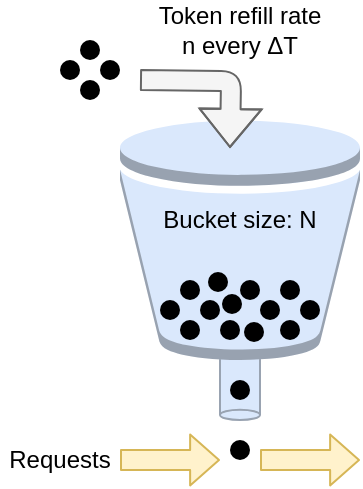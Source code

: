 <mxfile>
    <diagram id="CGz5gvUMxi6If3MVP1VV" name="image">
        <mxGraphModel dx="408" dy="377" grid="1" gridSize="10" guides="1" tooltips="1" connect="1" arrows="1" fold="1" page="1" pageScale="1" pageWidth="827" pageHeight="1169" math="0" shadow="0">
            <root>
                <mxCell id="0"/>
                <mxCell id="1" parent="0"/>
                <mxCell id="107" value="" style="shape=cylinder3;whiteSpace=wrap;html=1;boundedLbl=1;backgroundOutline=1;size=2.547;fillColor=#dae8fc;strokeColor=#99a3b1;rotation=-180;" parent="1" vertex="1">
                    <mxGeometry x="410" y="550" width="20" height="40" as="geometry"/>
                </mxCell>
                <mxCell id="34" value="" style="edgeStyle=none;html=1;" parent="1" edge="1">
                    <mxGeometry relative="1" as="geometry">
                        <mxPoint x="2822" y="-710.0" as="targetPoint"/>
                    </mxGeometry>
                </mxCell>
                <mxCell id="83" value="" style="outlineConnect=0;dashed=0;verticalLabelPosition=bottom;verticalAlign=top;align=center;html=1;shape=mxgraph.aws3.bucket;fillColor=#dae8fc;strokeColor=#6c8ebf;" parent="1" vertex="1">
                    <mxGeometry x="360" y="440" width="120" height="120" as="geometry"/>
                </mxCell>
                <mxCell id="84" value="" style="ellipse;whiteSpace=wrap;html=1;aspect=fixed;fillColor=#000000;strokeColor=none;" parent="1" vertex="1">
                    <mxGeometry x="390" y="540" width="10" height="10" as="geometry"/>
                </mxCell>
                <mxCell id="86" value="" style="ellipse;whiteSpace=wrap;html=1;aspect=fixed;fillColor=#000000;strokeColor=none;" parent="1" vertex="1">
                    <mxGeometry x="410" y="540" width="10" height="10" as="geometry"/>
                </mxCell>
                <mxCell id="87" value="" style="ellipse;whiteSpace=wrap;html=1;aspect=fixed;fillColor=#000000;strokeColor=none;" parent="1" vertex="1">
                    <mxGeometry x="422" y="541" width="10" height="10" as="geometry"/>
                </mxCell>
                <mxCell id="88" value="" style="ellipse;whiteSpace=wrap;html=1;aspect=fixed;fillColor=#000000;strokeColor=none;" parent="1" vertex="1">
                    <mxGeometry x="430" y="530" width="10" height="10" as="geometry"/>
                </mxCell>
                <mxCell id="89" value="" style="ellipse;whiteSpace=wrap;html=1;aspect=fixed;fillColor=#000000;strokeColor=none;" parent="1" vertex="1">
                    <mxGeometry x="440" y="540" width="10" height="10" as="geometry"/>
                </mxCell>
                <mxCell id="90" value="" style="ellipse;whiteSpace=wrap;html=1;aspect=fixed;fillColor=#000000;strokeColor=none;" parent="1" vertex="1">
                    <mxGeometry x="450" y="530" width="10" height="10" as="geometry"/>
                </mxCell>
                <mxCell id="91" value="" style="ellipse;whiteSpace=wrap;html=1;aspect=fixed;fillColor=#000000;strokeColor=none;" parent="1" vertex="1">
                    <mxGeometry x="390" y="520" width="10" height="10" as="geometry"/>
                </mxCell>
                <mxCell id="92" value="" style="ellipse;whiteSpace=wrap;html=1;aspect=fixed;fillColor=#000000;strokeColor=none;" parent="1" vertex="1">
                    <mxGeometry x="400" y="530" width="10" height="10" as="geometry"/>
                </mxCell>
                <mxCell id="93" value="" style="ellipse;whiteSpace=wrap;html=1;aspect=fixed;fillColor=#000000;strokeColor=none;" parent="1" vertex="1">
                    <mxGeometry x="411" y="527" width="10" height="10" as="geometry"/>
                </mxCell>
                <mxCell id="94" value="" style="ellipse;whiteSpace=wrap;html=1;aspect=fixed;fillColor=#000000;strokeColor=none;" parent="1" vertex="1">
                    <mxGeometry x="380" y="530" width="10" height="10" as="geometry"/>
                </mxCell>
                <mxCell id="95" value="" style="ellipse;whiteSpace=wrap;html=1;aspect=fixed;fillColor=#000000;strokeColor=none;" parent="1" vertex="1">
                    <mxGeometry x="420" y="520" width="10" height="10" as="geometry"/>
                </mxCell>
                <mxCell id="97" value="" style="ellipse;whiteSpace=wrap;html=1;aspect=fixed;fillColor=#000000;strokeColor=none;" parent="1" vertex="1">
                    <mxGeometry x="440" y="520" width="10" height="10" as="geometry"/>
                </mxCell>
                <mxCell id="98" value="" style="ellipse;whiteSpace=wrap;html=1;aspect=fixed;fillColor=#000000;strokeColor=none;" parent="1" vertex="1">
                    <mxGeometry x="404" y="516" width="10" height="10" as="geometry"/>
                </mxCell>
                <mxCell id="99" value="" style="ellipse;whiteSpace=wrap;html=1;aspect=fixed;fillColor=#000000;strokeColor=none;" parent="1" vertex="1">
                    <mxGeometry x="330" y="410" width="10" height="10" as="geometry"/>
                </mxCell>
                <mxCell id="100" value="" style="ellipse;whiteSpace=wrap;html=1;aspect=fixed;fillColor=#000000;strokeColor=none;" parent="1" vertex="1">
                    <mxGeometry x="340" y="420" width="10" height="10" as="geometry"/>
                </mxCell>
                <mxCell id="101" value="" style="ellipse;whiteSpace=wrap;html=1;aspect=fixed;fillColor=#000000;strokeColor=none;" parent="1" vertex="1">
                    <mxGeometry x="350" y="410" width="10" height="10" as="geometry"/>
                </mxCell>
                <mxCell id="102" value="" style="ellipse;whiteSpace=wrap;html=1;aspect=fixed;fillColor=#000000;strokeColor=none;" parent="1" vertex="1">
                    <mxGeometry x="340" y="400" width="10" height="10" as="geometry"/>
                </mxCell>
                <mxCell id="104" value="Token refill rate&lt;br&gt;n every&amp;nbsp;&lt;span style=&quot;font-family: &amp;quot;Google Sans&amp;quot;, Arial, sans-serif; text-align: left;&quot;&gt;ΔT&lt;/span&gt;" style="text;html=1;strokeColor=none;fillColor=none;align=center;verticalAlign=middle;whiteSpace=wrap;rounded=0;" parent="1" vertex="1">
                    <mxGeometry x="370" y="380" width="100" height="30" as="geometry"/>
                </mxCell>
                <mxCell id="105" value="" style="shape=flexArrow;endArrow=classic;html=1;endWidth=14.444;endSize=4.478;fillColor=#fff2cc;strokeColor=#d6b656;" parent="1" edge="1">
                    <mxGeometry width="50" height="50" relative="1" as="geometry">
                        <mxPoint x="360" y="610" as="sourcePoint"/>
                        <mxPoint x="410" y="610" as="targetPoint"/>
                    </mxGeometry>
                </mxCell>
                <mxCell id="106" value="" style="ellipse;whiteSpace=wrap;html=1;aspect=fixed;fillColor=#000000;strokeColor=none;" parent="1" vertex="1">
                    <mxGeometry x="415" y="600" width="10" height="10" as="geometry"/>
                </mxCell>
                <mxCell id="108" value="" style="ellipse;whiteSpace=wrap;html=1;aspect=fixed;fillColor=#000000;strokeColor=none;" parent="1" vertex="1">
                    <mxGeometry x="415" y="570" width="10" height="10" as="geometry"/>
                </mxCell>
                <mxCell id="109" value="" style="shape=flexArrow;endArrow=classic;html=1;endWidth=14.444;endSize=4.478;fillColor=#fff2cc;strokeColor=#d6b656;" parent="1" edge="1">
                    <mxGeometry width="50" height="50" relative="1" as="geometry">
                        <mxPoint x="430" y="610" as="sourcePoint"/>
                        <mxPoint x="480" y="610" as="targetPoint"/>
                    </mxGeometry>
                </mxCell>
                <mxCell id="111" value="" style="shape=flexArrow;endArrow=classic;html=1;edgeStyle=orthogonalEdgeStyle;fillColor=#f5f5f5;strokeColor=#666666;" parent="1" edge="1">
                    <mxGeometry width="50" height="50" relative="1" as="geometry">
                        <mxPoint x="370" y="420" as="sourcePoint"/>
                        <mxPoint x="415" y="454" as="targetPoint"/>
                    </mxGeometry>
                </mxCell>
                <mxCell id="113" value="Requests" style="text;html=1;strokeColor=none;fillColor=none;align=center;verticalAlign=middle;whiteSpace=wrap;rounded=0;" parent="1" vertex="1">
                    <mxGeometry x="300" y="600" width="60" height="20" as="geometry"/>
                </mxCell>
                <mxCell id="117" value="Bucket size: N" style="text;html=1;strokeColor=none;fillColor=none;align=center;verticalAlign=middle;whiteSpace=wrap;rounded=0;" vertex="1" parent="1">
                    <mxGeometry x="380" y="480" width="80" height="19" as="geometry"/>
                </mxCell>
            </root>
        </mxGraphModel>
    </diagram>
</mxfile>